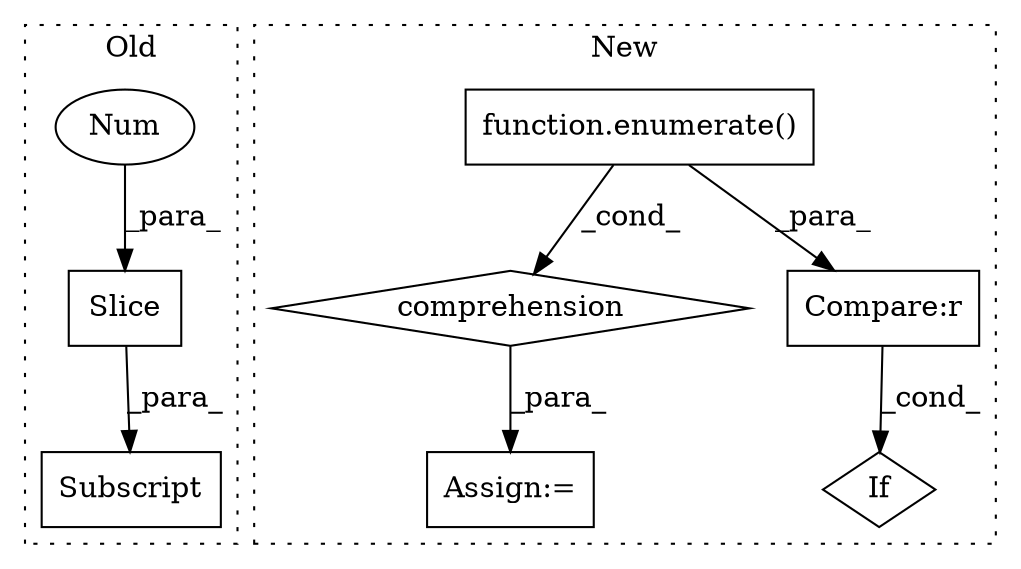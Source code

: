 digraph G {
subgraph cluster0 {
1 [label="Slice" a="80" s="18261" l="2" shape="box"];
3 [label="Num" a="76" s="18261" l="1" shape="ellipse"];
4 [label="Subscript" a="63" s="18243,0" l="21,0" shape="box"];
label = "Old";
style="dotted";
}
subgraph cluster1 {
2 [label="function.enumerate()" a="75" s="19738,19760" l="10,1" shape="box"];
5 [label="If" a="96" s="19797" l="13" shape="diamond"];
6 [label="comprehension" a="45" s="19724" l="3" shape="diamond"];
7 [label="Compare:r" a="40" s="19797" l="13" shape="box"];
8 [label="Assign:=" a="68" s="19845" l="3" shape="box"];
label = "New";
style="dotted";
}
1 -> 4 [label="_para_"];
2 -> 7 [label="_para_"];
2 -> 6 [label="_cond_"];
3 -> 1 [label="_para_"];
6 -> 8 [label="_para_"];
7 -> 5 [label="_cond_"];
}